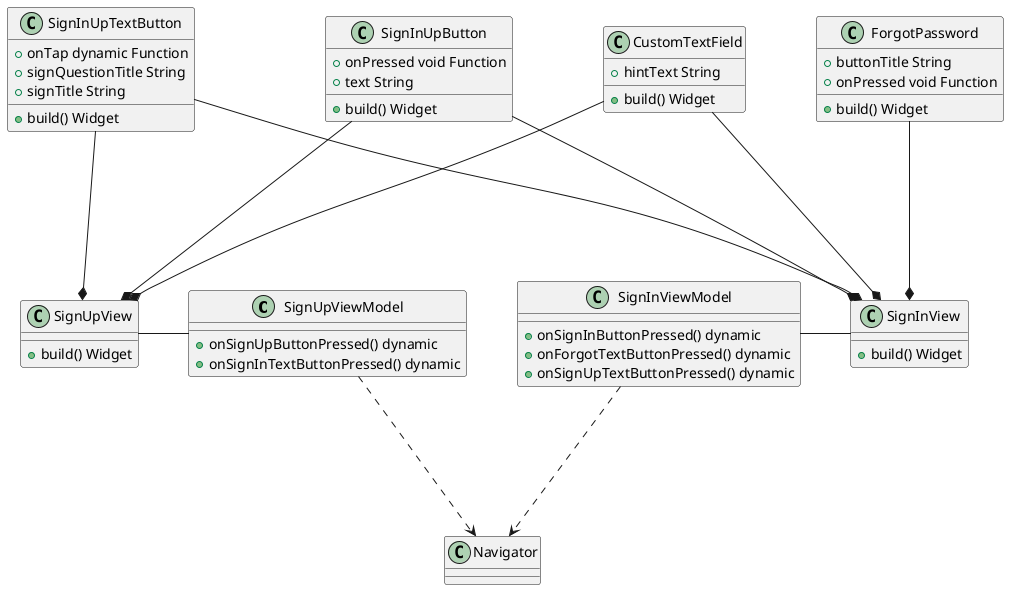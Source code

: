 @startuml
skinparam nodesep 50
skinparam ranksep 150
class SignUpViewModel
SignUpViewModel : +onSignUpButtonPressed() dynamic
SignUpViewModel : +onSignInTextButtonPressed() dynamic
SignUpViewModel -left- SignUpView
SignUpViewModel ..> Navigator

class SignInViewModel
SignInViewModel : +onSignInButtonPressed() dynamic
SignInViewModel : +onForgotTextButtonPressed() dynamic
SignInViewModel : +onSignUpTextButtonPressed() dynamic
SignInViewModel -right- SignInView
SignInViewModel ..> Navigator

class SignInView
SignInView : +build() Widget

class SignUpView
SignUpView : +build() Widget

class SignInUpTextButton
SignInUpTextButton : +onTap dynamic Function
SignInUpTextButton : +signQuestionTitle String
SignInUpTextButton : +signTitle String
SignInUpTextButton : +build() Widget
SignInUpTextButton --* SignInView
SignInUpTextButton --* SignUpView

class ForgotPassword
ForgotPassword : +buttonTitle String
ForgotPassword : +onPressed void Function
ForgotPassword : +build() Widget
ForgotPassword --* SignInView

class SignInUpButton
SignInUpButton : +onPressed void Function
SignInUpButton : +text String
SignInUpButton : +build() Widget
SignInUpButton --* SignInView
SignInUpButton --* SignUpView

class CustomTextField
CustomTextField : +hintText String
CustomTextField : +build() Widget
CustomTextField --* SignInView
CustomTextField --* SignUpView

class Navigator


@enduml
